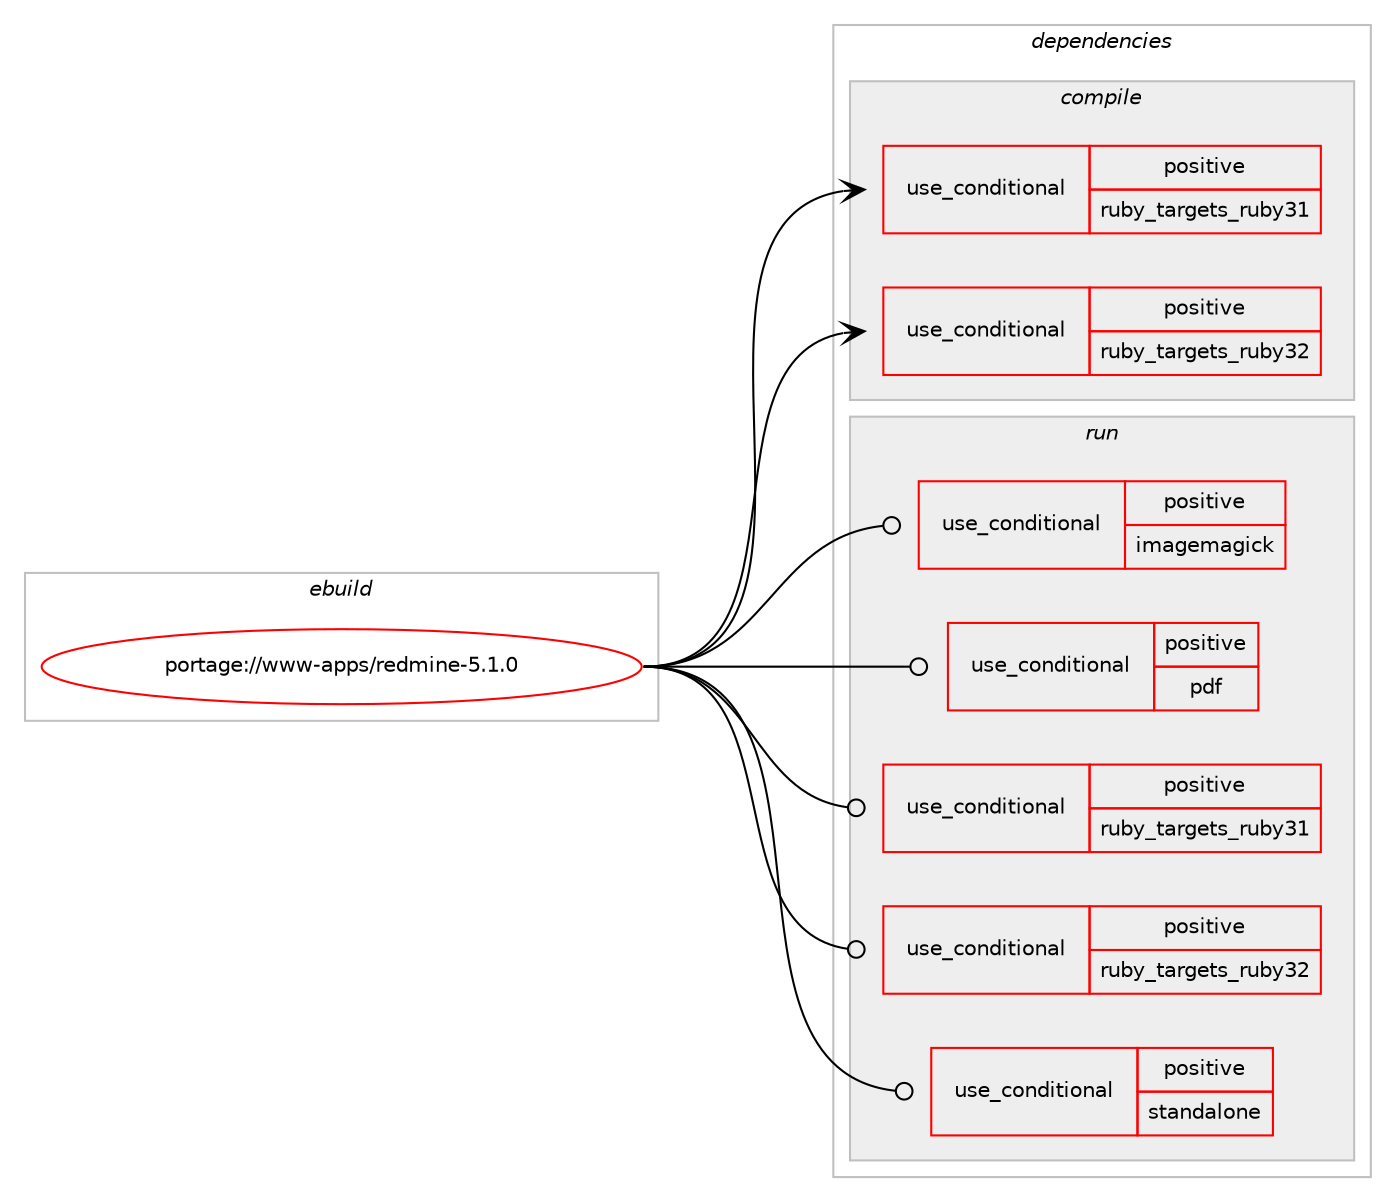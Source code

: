 digraph prolog {

# *************
# Graph options
# *************

newrank=true;
concentrate=true;
compound=true;
graph [rankdir=LR,fontname=Helvetica,fontsize=10,ranksep=1.5];#, ranksep=2.5, nodesep=0.2];
edge  [arrowhead=vee];
node  [fontname=Helvetica,fontsize=10];

# **********
# The ebuild
# **********

subgraph cluster_leftcol {
color=gray;
rank=same;
label=<<i>ebuild</i>>;
id [label="portage://www-apps/redmine-5.1.0", color=red, width=4, href="../www-apps/redmine-5.1.0.svg"];
}

# ****************
# The dependencies
# ****************

subgraph cluster_midcol {
color=gray;
label=<<i>dependencies</i>>;
subgraph cluster_compile {
fillcolor="#eeeeee";
style=filled;
label=<<i>compile</i>>;
subgraph cond14170 {
dependency20711 [label=<<TABLE BORDER="0" CELLBORDER="1" CELLSPACING="0" CELLPADDING="4"><TR><TD ROWSPAN="3" CELLPADDING="10">use_conditional</TD></TR><TR><TD>positive</TD></TR><TR><TD>ruby_targets_ruby31</TD></TR></TABLE>>, shape=none, color=red];
# *** BEGIN UNKNOWN DEPENDENCY TYPE (TODO) ***
# dependency20711 -> package_dependency(portage://www-apps/redmine-5.1.0,install,no,dev-lang,ruby,none,[,,],[slot(3.1)],[])
# *** END UNKNOWN DEPENDENCY TYPE (TODO) ***

}
id:e -> dependency20711:w [weight=20,style="solid",arrowhead="vee"];
subgraph cond14171 {
dependency20712 [label=<<TABLE BORDER="0" CELLBORDER="1" CELLSPACING="0" CELLPADDING="4"><TR><TD ROWSPAN="3" CELLPADDING="10">use_conditional</TD></TR><TR><TD>positive</TD></TR><TR><TD>ruby_targets_ruby32</TD></TR></TABLE>>, shape=none, color=red];
# *** BEGIN UNKNOWN DEPENDENCY TYPE (TODO) ***
# dependency20712 -> package_dependency(portage://www-apps/redmine-5.1.0,install,no,dev-lang,ruby,none,[,,],[slot(3.2)],[])
# *** END UNKNOWN DEPENDENCY TYPE (TODO) ***

}
id:e -> dependency20712:w [weight=20,style="solid",arrowhead="vee"];
}
subgraph cluster_compileandrun {
fillcolor="#eeeeee";
style=filled;
label=<<i>compile and run</i>>;
}
subgraph cluster_run {
fillcolor="#eeeeee";
style=filled;
label=<<i>run</i>>;
subgraph cond14172 {
dependency20713 [label=<<TABLE BORDER="0" CELLBORDER="1" CELLSPACING="0" CELLPADDING="4"><TR><TD ROWSPAN="3" CELLPADDING="10">use_conditional</TD></TR><TR><TD>positive</TD></TR><TR><TD>imagemagick</TD></TR></TABLE>>, shape=none, color=red];
# *** BEGIN UNKNOWN DEPENDENCY TYPE (TODO) ***
# dependency20713 -> package_dependency(portage://www-apps/redmine-5.1.0,run,no,media-gfx,imagemagick,none,[,,],[],[])
# *** END UNKNOWN DEPENDENCY TYPE (TODO) ***

}
id:e -> dependency20713:w [weight=20,style="solid",arrowhead="odot"];
subgraph cond14173 {
dependency20714 [label=<<TABLE BORDER="0" CELLBORDER="1" CELLSPACING="0" CELLPADDING="4"><TR><TD ROWSPAN="3" CELLPADDING="10">use_conditional</TD></TR><TR><TD>positive</TD></TR><TR><TD>pdf</TD></TR></TABLE>>, shape=none, color=red];
# *** BEGIN UNKNOWN DEPENDENCY TYPE (TODO) ***
# dependency20714 -> package_dependency(portage://www-apps/redmine-5.1.0,run,no,app-text,ghostscript-gpl,none,[,,],[],[])
# *** END UNKNOWN DEPENDENCY TYPE (TODO) ***

# *** BEGIN UNKNOWN DEPENDENCY TYPE (TODO) ***
# dependency20714 -> package_dependency(portage://www-apps/redmine-5.1.0,run,no,media-gfx,imagemagick,none,[,,],[],[])
# *** END UNKNOWN DEPENDENCY TYPE (TODO) ***

}
id:e -> dependency20714:w [weight=20,style="solid",arrowhead="odot"];
subgraph cond14174 {
dependency20715 [label=<<TABLE BORDER="0" CELLBORDER="1" CELLSPACING="0" CELLPADDING="4"><TR><TD ROWSPAN="3" CELLPADDING="10">use_conditional</TD></TR><TR><TD>positive</TD></TR><TR><TD>ruby_targets_ruby31</TD></TR></TABLE>>, shape=none, color=red];
# *** BEGIN UNKNOWN DEPENDENCY TYPE (TODO) ***
# dependency20715 -> package_dependency(portage://www-apps/redmine-5.1.0,run,no,dev-lang,ruby,none,[,,],[slot(3.1)],[])
# *** END UNKNOWN DEPENDENCY TYPE (TODO) ***

}
id:e -> dependency20715:w [weight=20,style="solid",arrowhead="odot"];
subgraph cond14175 {
dependency20716 [label=<<TABLE BORDER="0" CELLBORDER="1" CELLSPACING="0" CELLPADDING="4"><TR><TD ROWSPAN="3" CELLPADDING="10">use_conditional</TD></TR><TR><TD>positive</TD></TR><TR><TD>ruby_targets_ruby32</TD></TR></TABLE>>, shape=none, color=red];
# *** BEGIN UNKNOWN DEPENDENCY TYPE (TODO) ***
# dependency20716 -> package_dependency(portage://www-apps/redmine-5.1.0,run,no,dev-lang,ruby,none,[,,],[slot(3.2)],[])
# *** END UNKNOWN DEPENDENCY TYPE (TODO) ***

}
id:e -> dependency20716:w [weight=20,style="solid",arrowhead="odot"];
subgraph cond14176 {
dependency20717 [label=<<TABLE BORDER="0" CELLBORDER="1" CELLSPACING="0" CELLPADDING="4"><TR><TD ROWSPAN="3" CELLPADDING="10">use_conditional</TD></TR><TR><TD>positive</TD></TR><TR><TD>standalone</TD></TR></TABLE>>, shape=none, color=red];
# *** BEGIN UNKNOWN DEPENDENCY TYPE (TODO) ***
# dependency20717 -> package_dependency(portage://www-apps/redmine-5.1.0,run,no,www-servers,puma,none,[,,],[],[])
# *** END UNKNOWN DEPENDENCY TYPE (TODO) ***

}
id:e -> dependency20717:w [weight=20,style="solid",arrowhead="odot"];
# *** BEGIN UNKNOWN DEPENDENCY TYPE (TODO) ***
# id -> package_dependency(portage://www-apps/redmine-5.1.0,run,no,acct-group,redmine,none,[,,],[],[])
# *** END UNKNOWN DEPENDENCY TYPE (TODO) ***

# *** BEGIN UNKNOWN DEPENDENCY TYPE (TODO) ***
# id -> package_dependency(portage://www-apps/redmine-5.1.0,run,no,acct-user,redmine,none,[,,],[],[])
# *** END UNKNOWN DEPENDENCY TYPE (TODO) ***

}
}

# **************
# The candidates
# **************

subgraph cluster_choices {
rank=same;
color=gray;
label=<<i>candidates</i>>;

}

}
